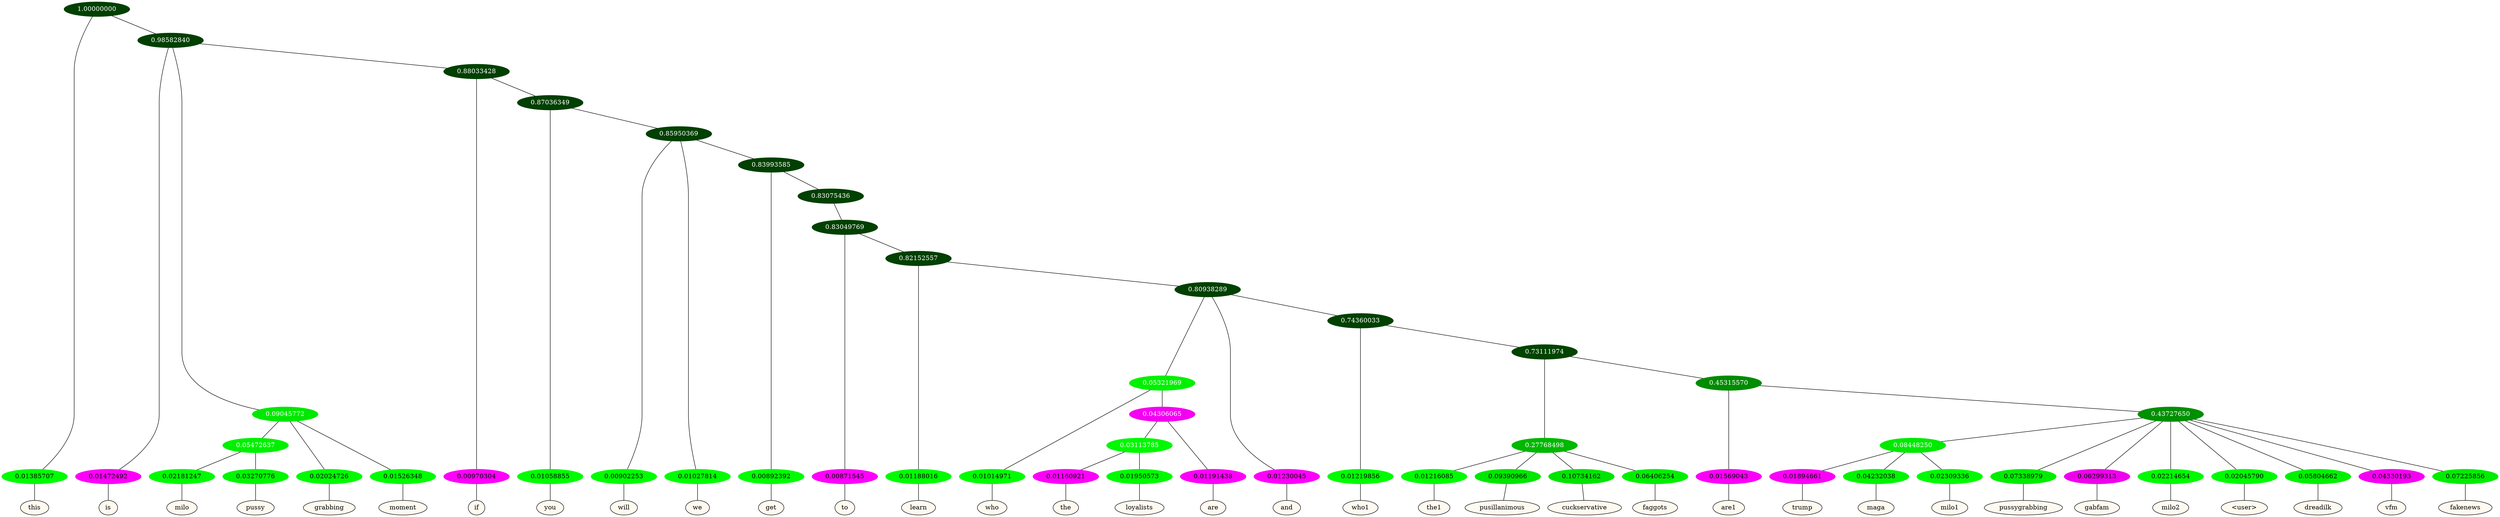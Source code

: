 graph {
	node [format=png height=0.15 nodesep=0.001 ordering=out overlap=prism overlap_scaling=0.01 ranksep=0.001 ratio=0.2 style=filled width=0.15]
	{
		rank=same
		a_w_1 [label=this color=black fillcolor=floralwhite style="filled,solid"]
		a_w_3 [label=is color=black fillcolor=floralwhite style="filled,solid"]
		a_w_11 [label=milo color=black fillcolor=floralwhite style="filled,solid"]
		a_w_12 [label=pussy color=black fillcolor=floralwhite style="filled,solid"]
		a_w_7 [label=grabbing color=black fillcolor=floralwhite style="filled,solid"]
		a_w_8 [label=moment color=black fillcolor=floralwhite style="filled,solid"]
		a_w_9 [label=if color=black fillcolor=floralwhite style="filled,solid"]
		a_w_13 [label=you color=black fillcolor=floralwhite style="filled,solid"]
		a_w_15 [label=will color=black fillcolor=floralwhite style="filled,solid"]
		a_w_16 [label=we color=black fillcolor=floralwhite style="filled,solid"]
		a_w_18 [label=get color=black fillcolor=floralwhite style="filled,solid"]
		a_w_21 [label=to color=black fillcolor=floralwhite style="filled,solid"]
		a_w_23 [label=learn color=black fillcolor=floralwhite style="filled,solid"]
		a_w_28 [label=who color=black fillcolor=floralwhite style="filled,solid"]
		a_w_36 [label=the color=black fillcolor=floralwhite style="filled,solid"]
		a_w_37 [label=loyalists color=black fillcolor=floralwhite style="filled,solid"]
		a_w_33 [label=are color=black fillcolor=floralwhite style="filled,solid"]
		a_w_26 [label=and color=black fillcolor=floralwhite style="filled,solid"]
		a_w_30 [label=who1 color=black fillcolor=floralwhite style="filled,solid"]
		a_w_38 [label=the1 color=black fillcolor=floralwhite style="filled,solid"]
		a_w_39 [label=pusillanimous color=black fillcolor=floralwhite style="filled,solid"]
		a_w_40 [label=cuckservative color=black fillcolor=floralwhite style="filled,solid"]
		a_w_41 [label=faggots color=black fillcolor=floralwhite style="filled,solid"]
		a_w_42 [label=are1 color=black fillcolor=floralwhite style="filled,solid"]
		a_w_52 [label=trump color=black fillcolor=floralwhite style="filled,solid"]
		a_w_53 [label=maga color=black fillcolor=floralwhite style="filled,solid"]
		a_w_54 [label=milo1 color=black fillcolor=floralwhite style="filled,solid"]
		a_w_45 [label=pussygrabbing color=black fillcolor=floralwhite style="filled,solid"]
		a_w_46 [label=gabfam color=black fillcolor=floralwhite style="filled,solid"]
		a_w_47 [label=milo2 color=black fillcolor=floralwhite style="filled,solid"]
		a_w_48 [label="\<user\>" color=black fillcolor=floralwhite style="filled,solid"]
		a_w_49 [label=dreadilk color=black fillcolor=floralwhite style="filled,solid"]
		a_w_50 [label=vfm color=black fillcolor=floralwhite style="filled,solid"]
		a_w_51 [label=fakenews color=black fillcolor=floralwhite style="filled,solid"]
	}
	a_n_1 -- a_w_1
	a_n_3 -- a_w_3
	a_n_11 -- a_w_11
	a_n_12 -- a_w_12
	a_n_7 -- a_w_7
	a_n_8 -- a_w_8
	a_n_9 -- a_w_9
	a_n_13 -- a_w_13
	a_n_15 -- a_w_15
	a_n_16 -- a_w_16
	a_n_18 -- a_w_18
	a_n_21 -- a_w_21
	a_n_23 -- a_w_23
	a_n_28 -- a_w_28
	a_n_36 -- a_w_36
	a_n_37 -- a_w_37
	a_n_33 -- a_w_33
	a_n_26 -- a_w_26
	a_n_30 -- a_w_30
	a_n_38 -- a_w_38
	a_n_39 -- a_w_39
	a_n_40 -- a_w_40
	a_n_41 -- a_w_41
	a_n_42 -- a_w_42
	a_n_52 -- a_w_52
	a_n_53 -- a_w_53
	a_n_54 -- a_w_54
	a_n_45 -- a_w_45
	a_n_46 -- a_w_46
	a_n_47 -- a_w_47
	a_n_48 -- a_w_48
	a_n_49 -- a_w_49
	a_n_50 -- a_w_50
	a_n_51 -- a_w_51
	{
		rank=same
		a_n_1 [label=0.01385707 color="0.334 1.000 0.986" fontcolor=black]
		a_n_3 [label=0.01472492 color="0.835 1.000 0.985" fontcolor=black]
		a_n_11 [label=0.02181247 color="0.334 1.000 0.978" fontcolor=black]
		a_n_12 [label=0.03270776 color="0.334 1.000 0.967" fontcolor=black]
		a_n_7 [label=0.02024726 color="0.334 1.000 0.980" fontcolor=black]
		a_n_8 [label=0.01526348 color="0.334 1.000 0.985" fontcolor=black]
		a_n_9 [label=0.00970304 color="0.835 1.000 0.990" fontcolor=black]
		a_n_13 [label=0.01058855 color="0.334 1.000 0.989" fontcolor=black]
		a_n_15 [label=0.00902253 color="0.334 1.000 0.991" fontcolor=black]
		a_n_16 [label=0.01027814 color="0.334 1.000 0.990" fontcolor=black]
		a_n_18 [label=0.00892392 color="0.334 1.000 0.991" fontcolor=black]
		a_n_21 [label=0.00871545 color="0.835 1.000 0.991" fontcolor=black]
		a_n_23 [label=0.01188016 color="0.334 1.000 0.988" fontcolor=black]
		a_n_28 [label=0.01014971 color="0.334 1.000 0.990" fontcolor=black]
		a_n_36 [label=0.01160921 color="0.835 1.000 0.988" fontcolor=black]
		a_n_37 [label=0.01950573 color="0.334 1.000 0.980" fontcolor=black]
		a_n_33 [label=0.01191438 color="0.835 1.000 0.988" fontcolor=black]
		a_n_26 [label=0.01230045 color="0.835 1.000 0.988" fontcolor=black]
		a_n_30 [label=0.01219856 color="0.334 1.000 0.988" fontcolor=black]
		a_n_38 [label=0.01216085 color="0.334 1.000 0.988" fontcolor=black]
		a_n_39 [label=0.09390966 color="0.334 1.000 0.906" fontcolor=black]
		a_n_40 [label=0.10734162 color="0.334 1.000 0.893" fontcolor=black]
		a_n_41 [label=0.06406254 color="0.334 1.000 0.936" fontcolor=black]
		a_n_42 [label=0.01569043 color="0.835 1.000 0.984" fontcolor=black]
		a_n_52 [label=0.01894661 color="0.835 1.000 0.981" fontcolor=black]
		a_n_53 [label=0.04232038 color="0.334 1.000 0.958" fontcolor=black]
		a_n_54 [label=0.02309336 color="0.334 1.000 0.977" fontcolor=black]
		a_n_45 [label=0.07338979 color="0.334 1.000 0.927" fontcolor=black]
		a_n_46 [label=0.06299313 color="0.835 1.000 0.937" fontcolor=black]
		a_n_47 [label=0.02214654 color="0.334 1.000 0.978" fontcolor=black]
		a_n_48 [label=0.02045790 color="0.334 1.000 0.980" fontcolor=black]
		a_n_49 [label=0.05804662 color="0.334 1.000 0.942" fontcolor=black]
		a_n_50 [label=0.04330193 color="0.835 1.000 0.957" fontcolor=black]
		a_n_51 [label=0.07225856 color="0.334 1.000 0.928" fontcolor=black]
	}
	a_n_0 [label=1.00000000 color="0.334 1.000 0.250" fontcolor=grey99]
	a_n_0 -- a_n_1
	a_n_2 [label=0.98582840 color="0.334 1.000 0.250" fontcolor=grey99]
	a_n_0 -- a_n_2
	a_n_2 -- a_n_3
	a_n_4 [label=0.09045772 color="0.334 1.000 0.910" fontcolor=grey99]
	a_n_2 -- a_n_4
	a_n_5 [label=0.88033428 color="0.334 1.000 0.250" fontcolor=grey99]
	a_n_2 -- a_n_5
	a_n_6 [label=0.05472637 color="0.334 1.000 0.945" fontcolor=grey99]
	a_n_4 -- a_n_6
	a_n_4 -- a_n_7
	a_n_4 -- a_n_8
	a_n_5 -- a_n_9
	a_n_10 [label=0.87036349 color="0.334 1.000 0.250" fontcolor=grey99]
	a_n_5 -- a_n_10
	a_n_6 -- a_n_11
	a_n_6 -- a_n_12
	a_n_10 -- a_n_13
	a_n_14 [label=0.85950369 color="0.334 1.000 0.250" fontcolor=grey99]
	a_n_10 -- a_n_14
	a_n_14 -- a_n_15
	a_n_14 -- a_n_16
	a_n_17 [label=0.83993585 color="0.334 1.000 0.250" fontcolor=grey99]
	a_n_14 -- a_n_17
	a_n_17 -- a_n_18
	a_n_19 [label=0.83075436 color="0.334 1.000 0.250" fontcolor=grey99]
	a_n_17 -- a_n_19
	a_n_20 [label=0.83049769 color="0.334 1.000 0.250" fontcolor=grey99]
	a_n_19 -- a_n_20
	a_n_20 -- a_n_21
	a_n_22 [label=0.82152557 color="0.334 1.000 0.250" fontcolor=grey99]
	a_n_20 -- a_n_22
	a_n_22 -- a_n_23
	a_n_24 [label=0.80938289 color="0.334 1.000 0.250" fontcolor=grey99]
	a_n_22 -- a_n_24
	a_n_25 [label=0.05321969 color="0.334 1.000 0.947" fontcolor=grey99]
	a_n_24 -- a_n_25
	a_n_24 -- a_n_26
	a_n_27 [label=0.74360033 color="0.334 1.000 0.256" fontcolor=grey99]
	a_n_24 -- a_n_27
	a_n_25 -- a_n_28
	a_n_29 [label=0.04306065 color="0.835 1.000 0.957" fontcolor=grey99]
	a_n_25 -- a_n_29
	a_n_27 -- a_n_30
	a_n_31 [label=0.73111974 color="0.334 1.000 0.269" fontcolor=grey99]
	a_n_27 -- a_n_31
	a_n_32 [label=0.03113785 color="0.334 1.000 0.969" fontcolor=grey99]
	a_n_29 -- a_n_32
	a_n_29 -- a_n_33
	a_n_34 [label=0.27768498 color="0.334 1.000 0.722" fontcolor=grey99]
	a_n_31 -- a_n_34
	a_n_35 [label=0.45315570 color="0.334 1.000 0.547" fontcolor=grey99]
	a_n_31 -- a_n_35
	a_n_32 -- a_n_36
	a_n_32 -- a_n_37
	a_n_34 -- a_n_38
	a_n_34 -- a_n_39
	a_n_34 -- a_n_40
	a_n_34 -- a_n_41
	a_n_35 -- a_n_42
	a_n_43 [label=0.43727650 color="0.334 1.000 0.563" fontcolor=grey99]
	a_n_35 -- a_n_43
	a_n_44 [label=0.08448250 color="0.334 1.000 0.916" fontcolor=grey99]
	a_n_43 -- a_n_44
	a_n_43 -- a_n_45
	a_n_43 -- a_n_46
	a_n_43 -- a_n_47
	a_n_43 -- a_n_48
	a_n_43 -- a_n_49
	a_n_43 -- a_n_50
	a_n_43 -- a_n_51
	a_n_44 -- a_n_52
	a_n_44 -- a_n_53
	a_n_44 -- a_n_54
}
